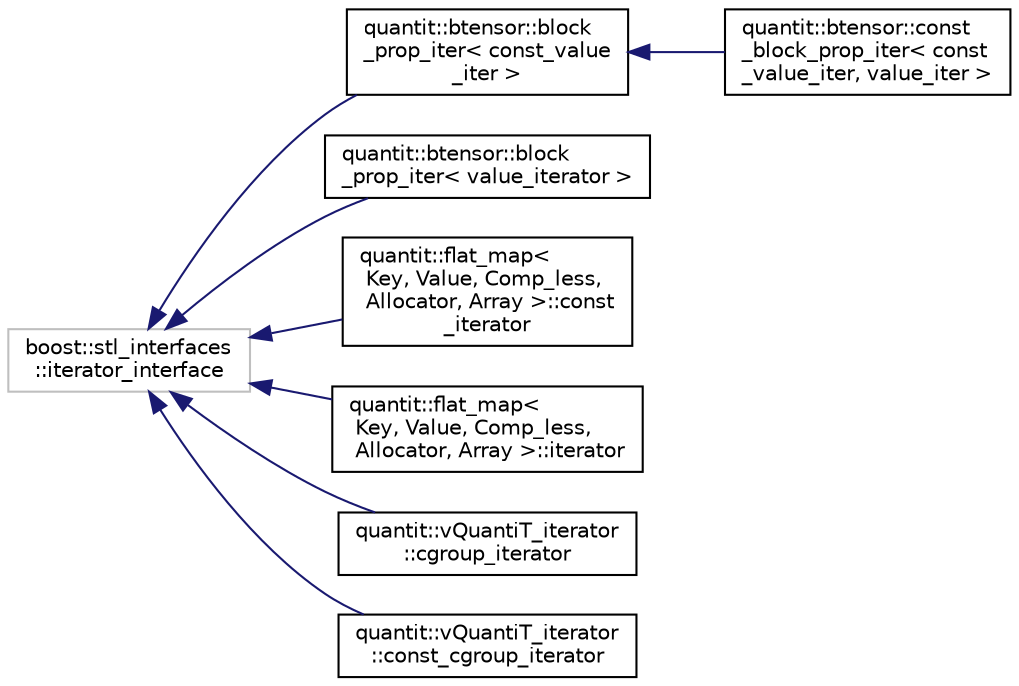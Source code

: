 digraph "Graphical Class Hierarchy"
{
 // LATEX_PDF_SIZE
  edge [fontname="Helvetica",fontsize="10",labelfontname="Helvetica",labelfontsize="10"];
  node [fontname="Helvetica",fontsize="10",shape=record];
  rankdir="LR";
  Node0 [label="boost::stl_interfaces\l::iterator_interface",height=0.2,width=0.4,color="grey75", fillcolor="white", style="filled",tooltip=" "];
  Node0 -> Node1 [dir="back",color="midnightblue",fontsize="10",style="solid",fontname="Helvetica"];
  Node1 [label="quantit::btensor::block\l_prop_iter\< const_value\l_iter \>",height=0.2,width=0.4,color="black", fillcolor="white", style="filled",URL="$structquantit_1_1btensor_1_1block__prop__iter.html",tooltip=" "];
  Node1 -> Node2 [dir="back",color="midnightblue",fontsize="10",style="solid",fontname="Helvetica"];
  Node2 [label="quantit::btensor::const\l_block_prop_iter\< const\l_value_iter, value_iter \>",height=0.2,width=0.4,color="black", fillcolor="white", style="filled",URL="$structquantit_1_1btensor_1_1const__block__prop__iter.html",tooltip=" "];
  Node0 -> Node3 [dir="back",color="midnightblue",fontsize="10",style="solid",fontname="Helvetica"];
  Node3 [label="quantit::btensor::block\l_prop_iter\< value_iterator \>",height=0.2,width=0.4,color="black", fillcolor="white", style="filled",URL="$structquantit_1_1btensor_1_1block__prop__iter.html",tooltip=" "];
  Node0 -> Node4 [dir="back",color="midnightblue",fontsize="10",style="solid",fontname="Helvetica"];
  Node4 [label="quantit::flat_map\<\l Key, Value, Comp_less,\l Allocator, Array \>::const\l_iterator",height=0.2,width=0.4,color="black", fillcolor="white", style="filled",URL="$classquantit_1_1flat__map_1_1const__iterator.html",tooltip=" "];
  Node0 -> Node5 [dir="back",color="midnightblue",fontsize="10",style="solid",fontname="Helvetica"];
  Node5 [label="quantit::flat_map\<\l Key, Value, Comp_less,\l Allocator, Array \>::iterator",height=0.2,width=0.4,color="black", fillcolor="white", style="filled",URL="$classquantit_1_1flat__map_1_1iterator.html",tooltip=" "];
  Node0 -> Node6 [dir="back",color="midnightblue",fontsize="10",style="solid",fontname="Helvetica"];
  Node6 [label="quantit::vQuantiT_iterator\l::cgroup_iterator",height=0.2,width=0.4,color="black", fillcolor="white", style="filled",URL="$structquantit_1_1vQuantiT__iterator_1_1cgroup__iterator.html",tooltip=" "];
  Node0 -> Node7 [dir="back",color="midnightblue",fontsize="10",style="solid",fontname="Helvetica"];
  Node7 [label="quantit::vQuantiT_iterator\l::const_cgroup_iterator",height=0.2,width=0.4,color="black", fillcolor="white", style="filled",URL="$structquantit_1_1vQuantiT__iterator_1_1const__cgroup__iterator.html",tooltip=" "];
}
